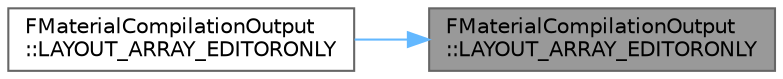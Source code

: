 digraph "FMaterialCompilationOutput::LAYOUT_ARRAY_EDITORONLY"
{
 // INTERACTIVE_SVG=YES
 // LATEX_PDF_SIZE
  bgcolor="transparent";
  edge [fontname=Helvetica,fontsize=10,labelfontname=Helvetica,labelfontsize=10];
  node [fontname=Helvetica,fontsize=10,shape=box,height=0.2,width=0.4];
  rankdir="RL";
  Node1 [id="Node000001",label="FMaterialCompilationOutput\l::LAYOUT_ARRAY_EDITORONLY",height=0.2,width=0.4,color="gray40", fillcolor="grey60", style="filled", fontcolor="black",tooltip="Estimate of the number of times each LWC operator occurs in the material shader code."];
  Node1 -> Node2 [id="edge1_Node000001_Node000002",dir="back",color="steelblue1",style="solid",tooltip=" "];
  Node2 [id="Node000002",label="FMaterialCompilationOutput\l::LAYOUT_ARRAY_EDITORONLY",height=0.2,width=0.4,color="grey40", fillcolor="white", style="filled",URL="$d1/d34/classFMaterialCompilationOutput.html#a46f941ef04e540153cdb20d1eeed6e01",tooltip="Number of virtual texture lookups performed, excludes direct invocation in shaders (for example VT li..."];
}
